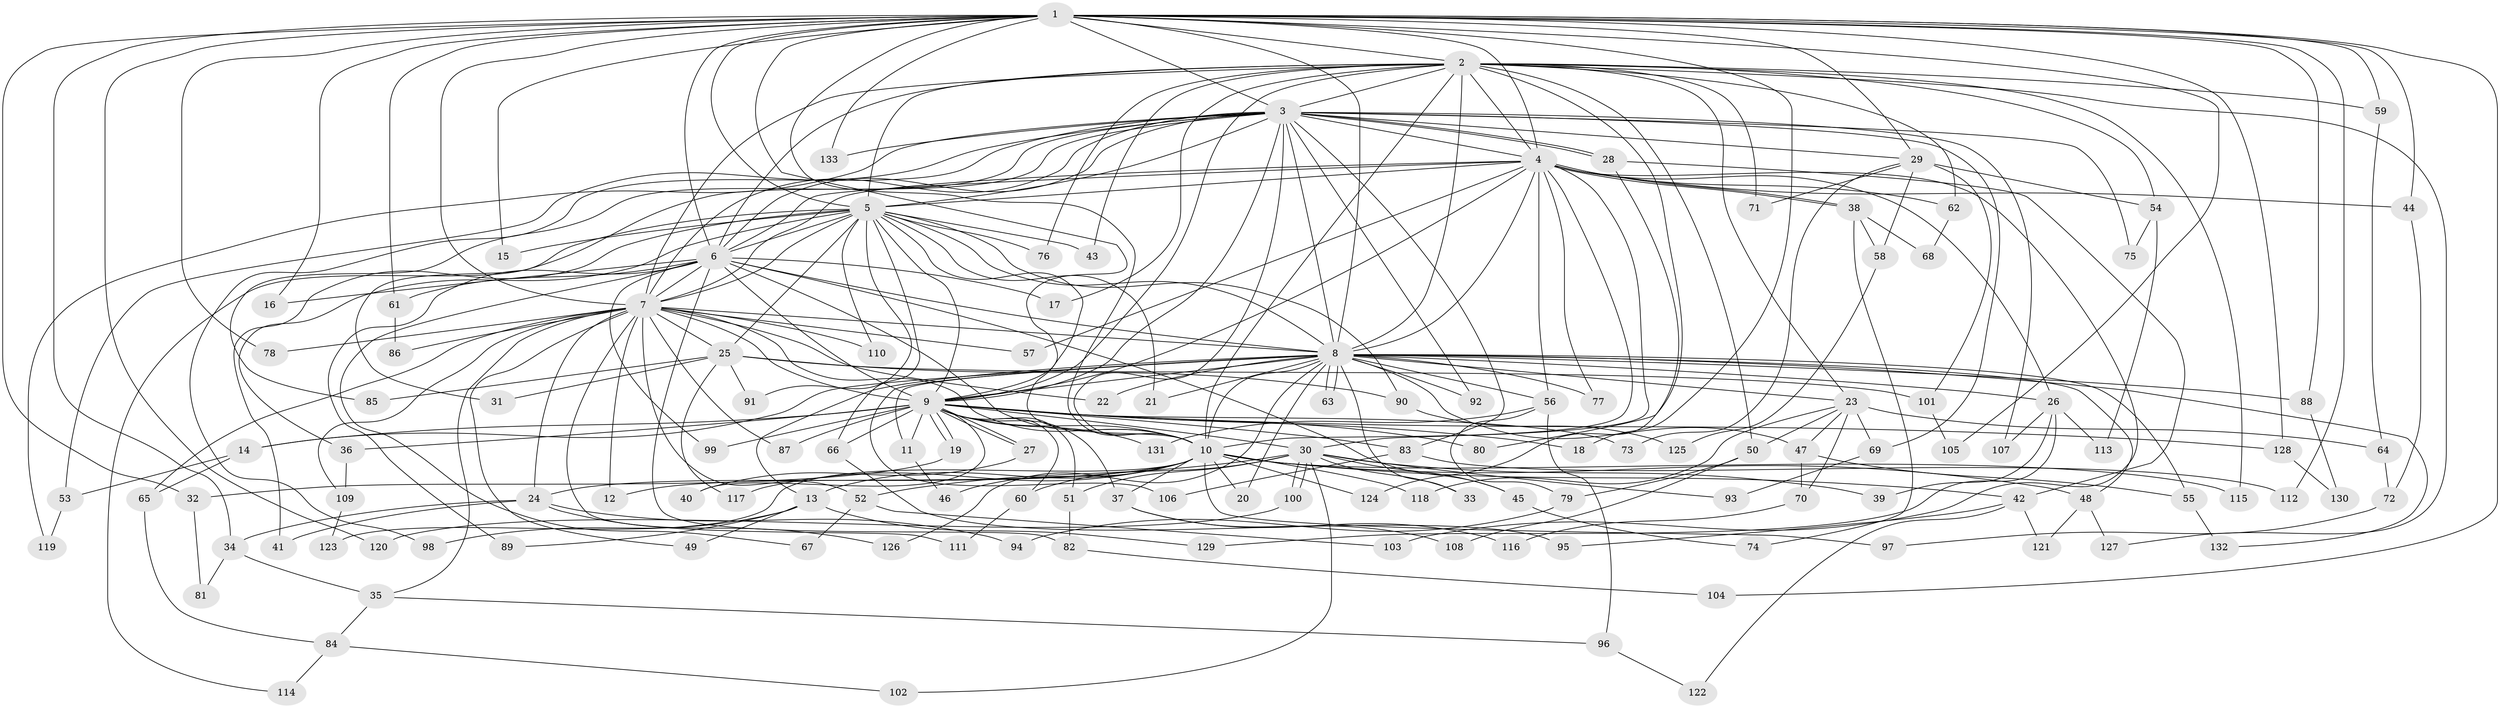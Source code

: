 // Generated by graph-tools (version 1.1) at 2025/01/03/09/25 03:01:30]
// undirected, 133 vertices, 291 edges
graph export_dot {
graph [start="1"]
  node [color=gray90,style=filled];
  1;
  2;
  3;
  4;
  5;
  6;
  7;
  8;
  9;
  10;
  11;
  12;
  13;
  14;
  15;
  16;
  17;
  18;
  19;
  20;
  21;
  22;
  23;
  24;
  25;
  26;
  27;
  28;
  29;
  30;
  31;
  32;
  33;
  34;
  35;
  36;
  37;
  38;
  39;
  40;
  41;
  42;
  43;
  44;
  45;
  46;
  47;
  48;
  49;
  50;
  51;
  52;
  53;
  54;
  55;
  56;
  57;
  58;
  59;
  60;
  61;
  62;
  63;
  64;
  65;
  66;
  67;
  68;
  69;
  70;
  71;
  72;
  73;
  74;
  75;
  76;
  77;
  78;
  79;
  80;
  81;
  82;
  83;
  84;
  85;
  86;
  87;
  88;
  89;
  90;
  91;
  92;
  93;
  94;
  95;
  96;
  97;
  98;
  99;
  100;
  101;
  102;
  103;
  104;
  105;
  106;
  107;
  108;
  109;
  110;
  111;
  112;
  113;
  114;
  115;
  116;
  117;
  118;
  119;
  120;
  121;
  122;
  123;
  124;
  125;
  126;
  127;
  128;
  129;
  130;
  131;
  132;
  133;
  1 -- 2;
  1 -- 3;
  1 -- 4;
  1 -- 5;
  1 -- 6;
  1 -- 7;
  1 -- 8;
  1 -- 9;
  1 -- 10;
  1 -- 15;
  1 -- 16;
  1 -- 18;
  1 -- 29;
  1 -- 32;
  1 -- 34;
  1 -- 44;
  1 -- 59;
  1 -- 61;
  1 -- 78;
  1 -- 88;
  1 -- 104;
  1 -- 105;
  1 -- 112;
  1 -- 120;
  1 -- 128;
  1 -- 133;
  2 -- 3;
  2 -- 4;
  2 -- 5;
  2 -- 6;
  2 -- 7;
  2 -- 8;
  2 -- 9;
  2 -- 10;
  2 -- 17;
  2 -- 23;
  2 -- 43;
  2 -- 50;
  2 -- 54;
  2 -- 59;
  2 -- 62;
  2 -- 71;
  2 -- 76;
  2 -- 80;
  2 -- 115;
  2 -- 127;
  3 -- 4;
  3 -- 5;
  3 -- 6;
  3 -- 7;
  3 -- 8;
  3 -- 9;
  3 -- 10;
  3 -- 28;
  3 -- 28;
  3 -- 29;
  3 -- 31;
  3 -- 53;
  3 -- 69;
  3 -- 75;
  3 -- 83;
  3 -- 85;
  3 -- 92;
  3 -- 98;
  3 -- 107;
  3 -- 119;
  3 -- 133;
  4 -- 5;
  4 -- 6;
  4 -- 7;
  4 -- 8;
  4 -- 9;
  4 -- 10;
  4 -- 26;
  4 -- 30;
  4 -- 38;
  4 -- 38;
  4 -- 44;
  4 -- 56;
  4 -- 57;
  4 -- 62;
  4 -- 77;
  4 -- 103;
  5 -- 6;
  5 -- 7;
  5 -- 8;
  5 -- 9;
  5 -- 10;
  5 -- 15;
  5 -- 21;
  5 -- 25;
  5 -- 36;
  5 -- 41;
  5 -- 43;
  5 -- 66;
  5 -- 76;
  5 -- 90;
  5 -- 91;
  5 -- 110;
  5 -- 114;
  6 -- 7;
  6 -- 8;
  6 -- 9;
  6 -- 10;
  6 -- 16;
  6 -- 17;
  6 -- 45;
  6 -- 61;
  6 -- 67;
  6 -- 82;
  6 -- 89;
  6 -- 99;
  7 -- 8;
  7 -- 9;
  7 -- 10;
  7 -- 12;
  7 -- 22;
  7 -- 24;
  7 -- 25;
  7 -- 35;
  7 -- 49;
  7 -- 52;
  7 -- 57;
  7 -- 65;
  7 -- 78;
  7 -- 86;
  7 -- 87;
  7 -- 109;
  7 -- 110;
  7 -- 111;
  8 -- 9;
  8 -- 10;
  8 -- 11;
  8 -- 13;
  8 -- 14;
  8 -- 20;
  8 -- 21;
  8 -- 22;
  8 -- 23;
  8 -- 26;
  8 -- 33;
  8 -- 47;
  8 -- 48;
  8 -- 55;
  8 -- 56;
  8 -- 63;
  8 -- 63;
  8 -- 77;
  8 -- 88;
  8 -- 92;
  8 -- 106;
  8 -- 126;
  8 -- 132;
  9 -- 10;
  9 -- 11;
  9 -- 14;
  9 -- 18;
  9 -- 19;
  9 -- 19;
  9 -- 27;
  9 -- 27;
  9 -- 30;
  9 -- 36;
  9 -- 37;
  9 -- 40;
  9 -- 51;
  9 -- 60;
  9 -- 66;
  9 -- 73;
  9 -- 80;
  9 -- 83;
  9 -- 87;
  9 -- 99;
  9 -- 128;
  9 -- 131;
  10 -- 12;
  10 -- 13;
  10 -- 20;
  10 -- 24;
  10 -- 37;
  10 -- 42;
  10 -- 46;
  10 -- 48;
  10 -- 97;
  10 -- 115;
  10 -- 117;
  10 -- 118;
  10 -- 123;
  10 -- 124;
  11 -- 46;
  13 -- 49;
  13 -- 89;
  13 -- 98;
  13 -- 129;
  14 -- 53;
  14 -- 65;
  19 -- 32;
  23 -- 47;
  23 -- 50;
  23 -- 64;
  23 -- 69;
  23 -- 70;
  23 -- 118;
  24 -- 34;
  24 -- 41;
  24 -- 94;
  24 -- 126;
  25 -- 31;
  25 -- 85;
  25 -- 90;
  25 -- 91;
  25 -- 101;
  25 -- 117;
  26 -- 39;
  26 -- 107;
  26 -- 113;
  26 -- 129;
  27 -- 40;
  28 -- 42;
  28 -- 124;
  29 -- 54;
  29 -- 58;
  29 -- 71;
  29 -- 73;
  29 -- 101;
  30 -- 33;
  30 -- 39;
  30 -- 45;
  30 -- 51;
  30 -- 52;
  30 -- 60;
  30 -- 93;
  30 -- 100;
  30 -- 100;
  30 -- 102;
  32 -- 81;
  34 -- 35;
  34 -- 81;
  35 -- 84;
  35 -- 96;
  36 -- 109;
  37 -- 108;
  37 -- 116;
  38 -- 58;
  38 -- 68;
  38 -- 74;
  42 -- 95;
  42 -- 121;
  42 -- 122;
  44 -- 72;
  45 -- 74;
  47 -- 55;
  47 -- 70;
  48 -- 121;
  48 -- 127;
  50 -- 79;
  50 -- 108;
  51 -- 82;
  52 -- 67;
  52 -- 103;
  53 -- 119;
  54 -- 75;
  54 -- 113;
  55 -- 132;
  56 -- 79;
  56 -- 96;
  56 -- 131;
  58 -- 125;
  59 -- 64;
  60 -- 111;
  61 -- 86;
  62 -- 68;
  64 -- 72;
  65 -- 84;
  66 -- 95;
  69 -- 93;
  70 -- 116;
  72 -- 97;
  79 -- 94;
  82 -- 104;
  83 -- 106;
  83 -- 112;
  84 -- 102;
  84 -- 114;
  88 -- 130;
  90 -- 125;
  96 -- 122;
  100 -- 120;
  101 -- 105;
  109 -- 123;
  128 -- 130;
}
